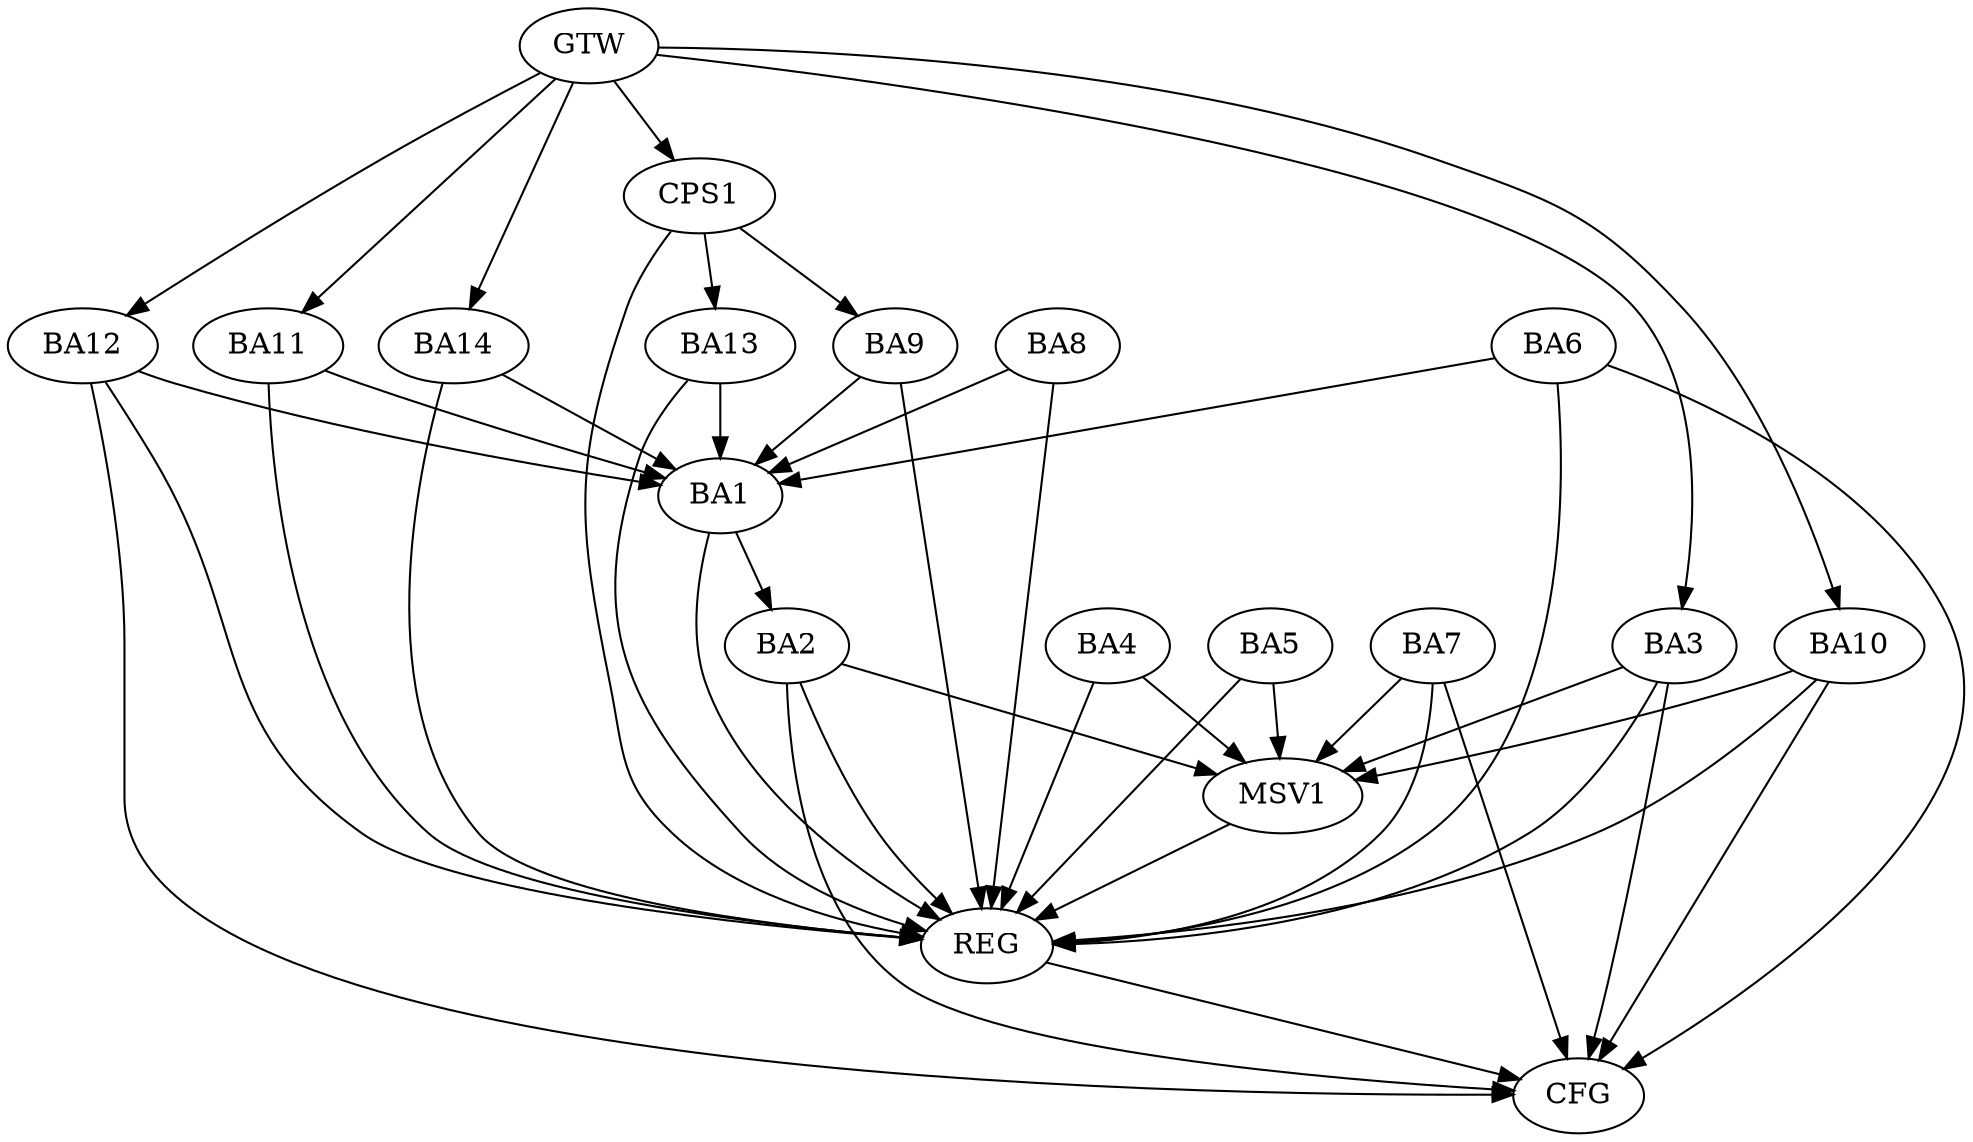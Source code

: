 strict digraph G {
  BA1 [ label="BA1" ];
  BA2 [ label="BA2" ];
  BA3 [ label="BA3" ];
  BA4 [ label="BA4" ];
  BA5 [ label="BA5" ];
  BA6 [ label="BA6" ];
  BA7 [ label="BA7" ];
  BA8 [ label="BA8" ];
  BA9 [ label="BA9" ];
  BA10 [ label="BA10" ];
  BA11 [ label="BA11" ];
  BA12 [ label="BA12" ];
  BA13 [ label="BA13" ];
  BA14 [ label="BA14" ];
  CPS1 [ label="CPS1" ];
  GTW [ label="GTW" ];
  REG [ label="REG" ];
  CFG [ label="CFG" ];
  MSV1 [ label="MSV1" ];
  BA1 -> BA2;
  CPS1 -> BA13;
  CPS1 -> BA9;
  GTW -> BA3;
  GTW -> BA10;
  GTW -> BA11;
  GTW -> BA12;
  GTW -> BA14;
  GTW -> CPS1;
  BA1 -> REG;
  BA2 -> REG;
  BA3 -> REG;
  BA4 -> REG;
  BA5 -> REG;
  BA6 -> REG;
  BA7 -> REG;
  BA8 -> REG;
  BA9 -> REG;
  BA10 -> REG;
  BA11 -> REG;
  BA12 -> REG;
  BA13 -> REG;
  BA14 -> REG;
  CPS1 -> REG;
  BA7 -> CFG;
  BA2 -> CFG;
  BA3 -> CFG;
  BA10 -> CFG;
  BA12 -> CFG;
  BA6 -> CFG;
  REG -> CFG;
  BA14 -> BA1;
  BA13 -> BA1;
  BA6 -> BA1;
  BA11 -> BA1;
  BA8 -> BA1;
  BA12 -> BA1;
  BA9 -> BA1;
  BA2 -> MSV1;
  BA3 -> MSV1;
  BA4 -> MSV1;
  BA5 -> MSV1;
  BA7 -> MSV1;
  BA10 -> MSV1;
  MSV1 -> REG;
}
